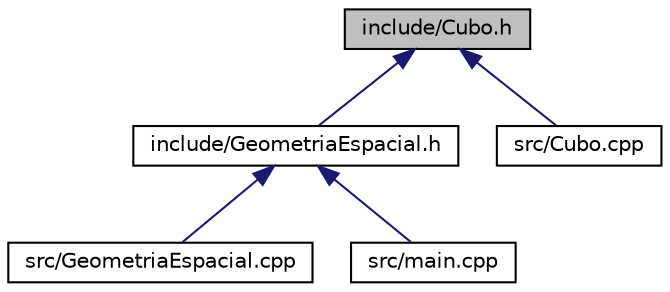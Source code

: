 digraph "include/Cubo.h"
{
  edge [fontname="Helvetica",fontsize="10",labelfontname="Helvetica",labelfontsize="10"];
  node [fontname="Helvetica",fontsize="10",shape=record];
  Node1 [label="include/Cubo.h",height=0.2,width=0.4,color="black", fillcolor="grey75", style="filled", fontcolor="black"];
  Node1 -> Node2 [dir="back",color="midnightblue",fontsize="10",style="solid",fontname="Helvetica"];
  Node2 [label="include/GeometriaEspacial.h",height=0.2,width=0.4,color="black", fillcolor="white", style="filled",URL="$GeometriaEspacial_8h.html",tooltip="Classe responsável por gerenciar os calculos da geometria espacial. "];
  Node2 -> Node3 [dir="back",color="midnightblue",fontsize="10",style="solid",fontname="Helvetica"];
  Node3 [label="src/GeometriaEspacial.cpp",height=0.2,width=0.4,color="black", fillcolor="white", style="filled",URL="$GeometriaEspacial_8cpp.html",tooltip="Responsável pelo gerenciamento das figuras espaciais. "];
  Node2 -> Node4 [dir="back",color="midnightblue",fontsize="10",style="solid",fontname="Helvetica"];
  Node4 [label="src/main.cpp",height=0.2,width=0.4,color="black", fillcolor="white", style="filled",URL="$main_8cpp.html",tooltip="Responsável por iniciar o projeto. "];
  Node1 -> Node5 [dir="back",color="midnightblue",fontsize="10",style="solid",fontname="Helvetica"];
  Node5 [label="src/Cubo.cpp",height=0.2,width=0.4,color="black", fillcolor="white", style="filled",URL="$Cubo_8cpp.html",tooltip="Responsável pelo calculo da área e volume do Cubo. "];
}
